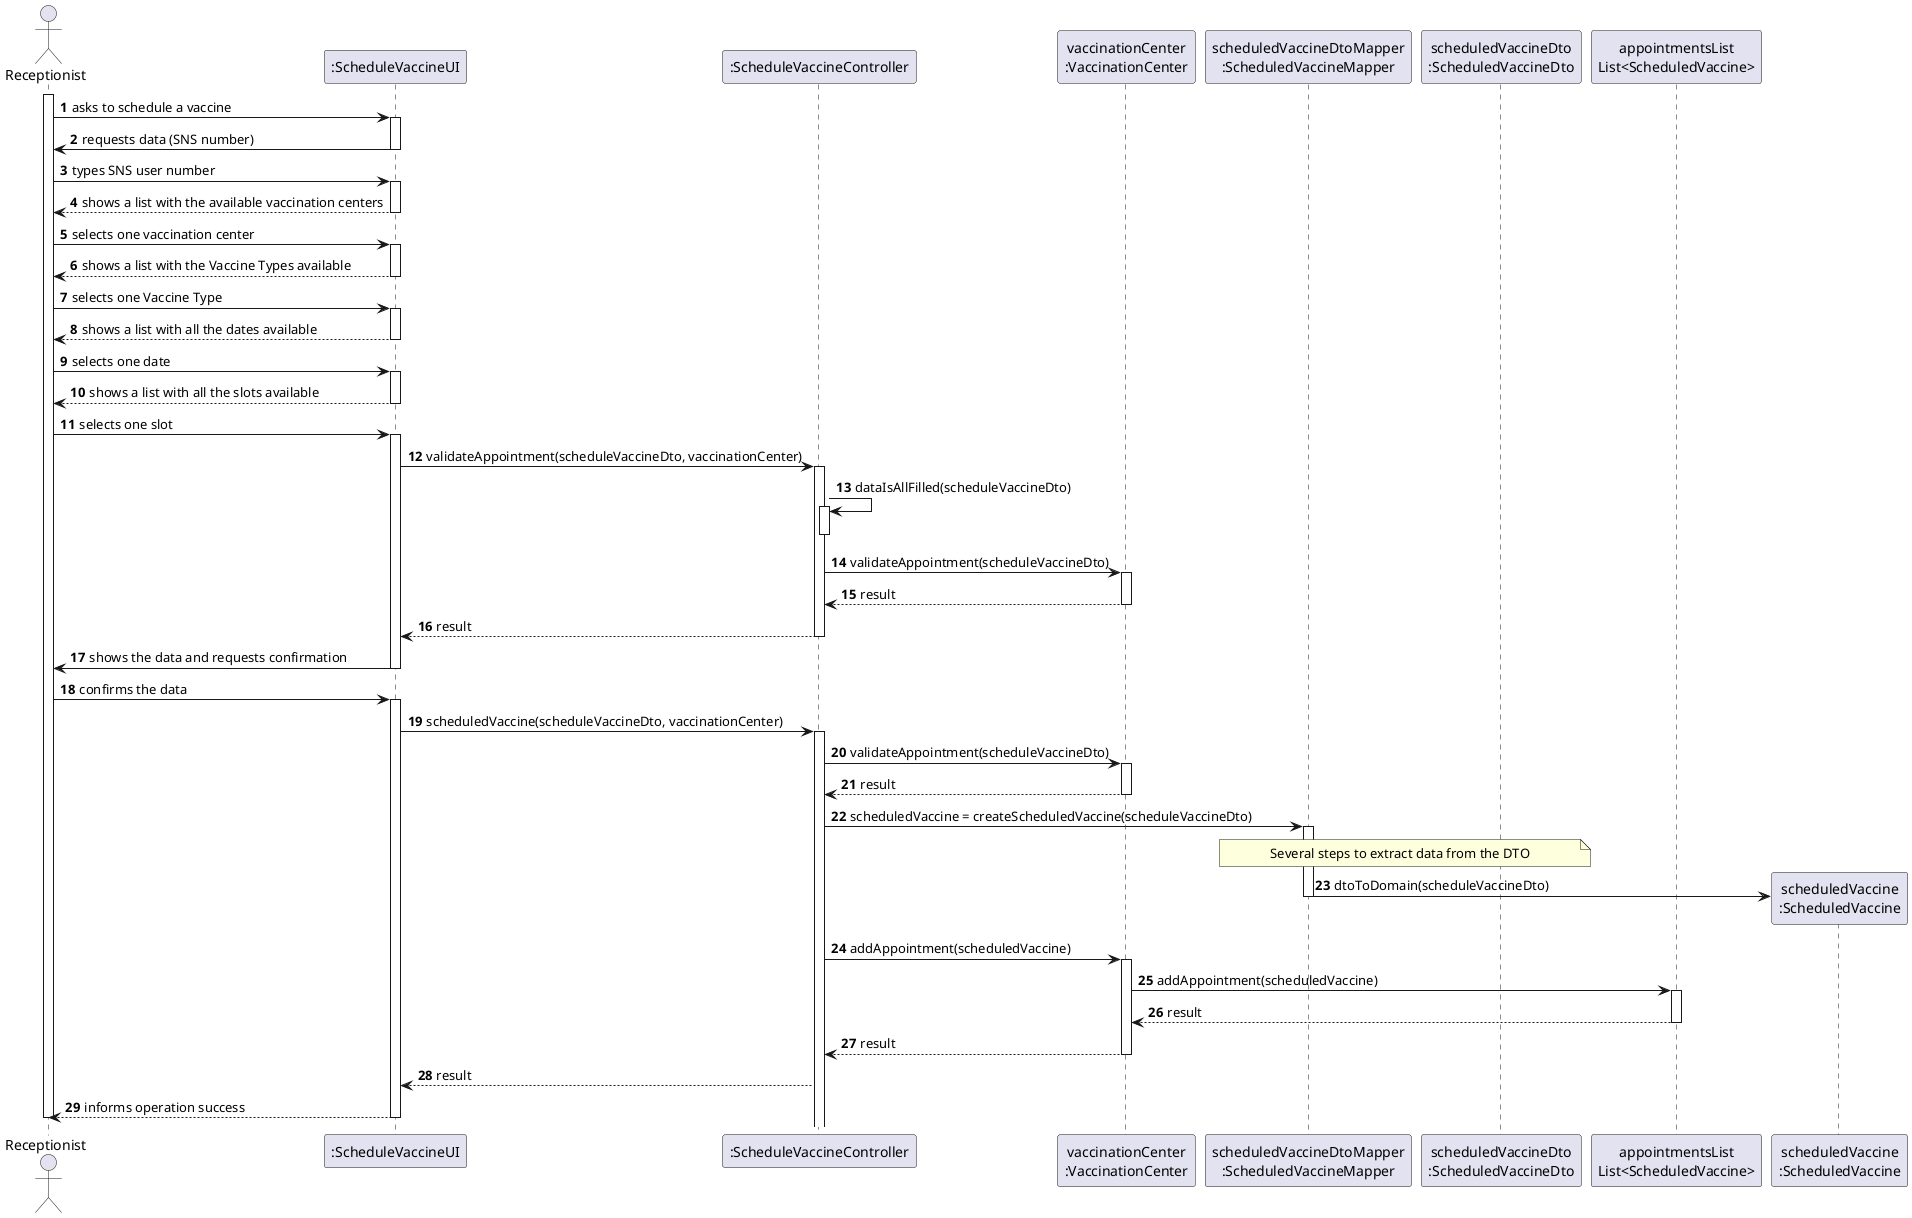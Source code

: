 @startuml

autonumber

actor Receptionist as R

participant ":ScheduleVaccineUI" as UI
participant ":ScheduleVaccineController" as CTRL
participant "vaccinationCenter\n:VaccinationCenter" as VC
participant "scheduledVaccineDtoMapper\n:ScheduledVaccineMapper" as M
participant "scheduledVaccineDto\n:ScheduledVaccineDto" as DTO
participant "appointmentsList\nList<ScheduledVaccine>" as L

'participant "Utils" as U

activate R
R -> UI : asks to schedule a vaccine


activate UI
UI-> R : requests data (SNS number)
deactivate UI
R-> UI : types SNS user number


activate UI
UI --> R : shows a list with the available vaccination centers
deactivate UI
R -> UI : selects one vaccination center


activate UI
 UI --> R : shows a list with the Vaccine Types available
deactivate UI
R -> UI : selects one Vaccine Type


activate UI
 UI --> R : shows a list with all the dates available
deactivate UI
R -> UI : selects one date


activate UI
 UI --> R : shows a list with all the slots available
deactivate UI
R -> UI : selects one slot



activate UI
UI -> CTRL : validateAppointment(scheduleVaccineDto, vaccinationCenter)

activate CTRL
CTRL -> CTRL : dataIsAllFilled(scheduleVaccineDto)
activate CTRL
deactivate CTRL
CTRL -> VC : validateAppointment(scheduleVaccineDto)

activate VC
VC ---> CTRL : result
deactivate VC


CTRL ---> UI : result
deactivate CTRL

UI -> R : shows the data and requests confirmation
deactivate UI

R -> UI : confirms the data
activate UI

UI -> CTRL : scheduledVaccine(scheduleVaccineDto, vaccinationCenter)
activate CTRL


CTRL -> VC : validateAppointment(scheduleVaccineDto)

activate VC
VC ---> CTRL : result
deactivate VC
CTRL -> M : scheduledVaccine = createScheduledVaccine(scheduleVaccineDto)
activate M
note over M, DTO
Several steps to extract data from the DTO
end note
M -> "scheduledVaccine\n:ScheduledVaccine" ** : dtoToDomain(scheduleVaccineDto)
deactivate M

CTRL -> VC : addAppointment(scheduledVaccine)
activate VC


VC -> L : addAppointment(scheduledVaccine)
activate L
L --> VC : result

deactivate L

VC --> CTRL : result

deactivate VC










CTRL ---> UI : result
UI --> R : informs operation success
deactivate UI
deactivate R
@enduml